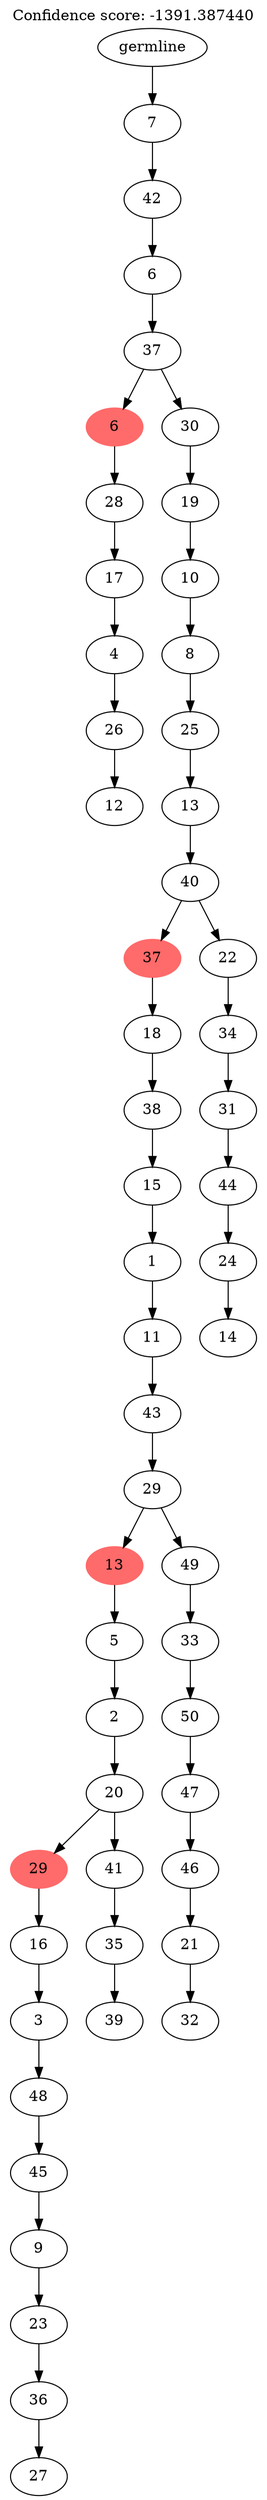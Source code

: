 digraph g {
	"53" -> "54";
	"54" [label="12"];
	"52" -> "53";
	"53" [label="26"];
	"51" -> "52";
	"52" [label="4"];
	"50" -> "51";
	"51" [label="17"];
	"49" -> "50";
	"50" [label="28"];
	"47" -> "48";
	"48" [label="27"];
	"46" -> "47";
	"47" [label="36"];
	"45" -> "46";
	"46" [label="23"];
	"44" -> "45";
	"45" [label="9"];
	"43" -> "44";
	"44" [label="45"];
	"42" -> "43";
	"43" [label="48"];
	"41" -> "42";
	"42" [label="3"];
	"40" -> "41";
	"41" [label="16"];
	"38" -> "39";
	"39" [label="39"];
	"37" -> "38";
	"38" [label="35"];
	"36" -> "37";
	"37" [label="41"];
	"36" -> "40";
	"40" [color=indianred1, style=filled, label="29"];
	"35" -> "36";
	"36" [label="20"];
	"34" -> "35";
	"35" [label="2"];
	"33" -> "34";
	"34" [label="5"];
	"31" -> "32";
	"32" [label="32"];
	"30" -> "31";
	"31" [label="21"];
	"29" -> "30";
	"30" [label="46"];
	"28" -> "29";
	"29" [label="47"];
	"27" -> "28";
	"28" [label="50"];
	"26" -> "27";
	"27" [label="33"];
	"25" -> "26";
	"26" [label="49"];
	"25" -> "33";
	"33" [color=indianred1, style=filled, label="13"];
	"24" -> "25";
	"25" [label="29"];
	"23" -> "24";
	"24" [label="43"];
	"22" -> "23";
	"23" [label="11"];
	"21" -> "22";
	"22" [label="1"];
	"20" -> "21";
	"21" [label="15"];
	"19" -> "20";
	"20" [label="38"];
	"18" -> "19";
	"19" [label="18"];
	"16" -> "17";
	"17" [label="14"];
	"15" -> "16";
	"16" [label="24"];
	"14" -> "15";
	"15" [label="44"];
	"13" -> "14";
	"14" [label="31"];
	"12" -> "13";
	"13" [label="34"];
	"11" -> "12";
	"12" [label="22"];
	"11" -> "18";
	"18" [color=indianred1, style=filled, label="37"];
	"10" -> "11";
	"11" [label="40"];
	"9" -> "10";
	"10" [label="13"];
	"8" -> "9";
	"9" [label="25"];
	"7" -> "8";
	"8" [label="8"];
	"6" -> "7";
	"7" [label="10"];
	"5" -> "6";
	"6" [label="19"];
	"4" -> "5";
	"5" [label="30"];
	"4" -> "49";
	"49" [color=indianred1, style=filled, label="6"];
	"3" -> "4";
	"4" [label="37"];
	"2" -> "3";
	"3" [label="6"];
	"1" -> "2";
	"2" [label="42"];
	"0" -> "1";
	"1" [label="7"];
	"0" [label="germline"];
	labelloc="t";
	label="Confidence score: -1391.387440";
}
